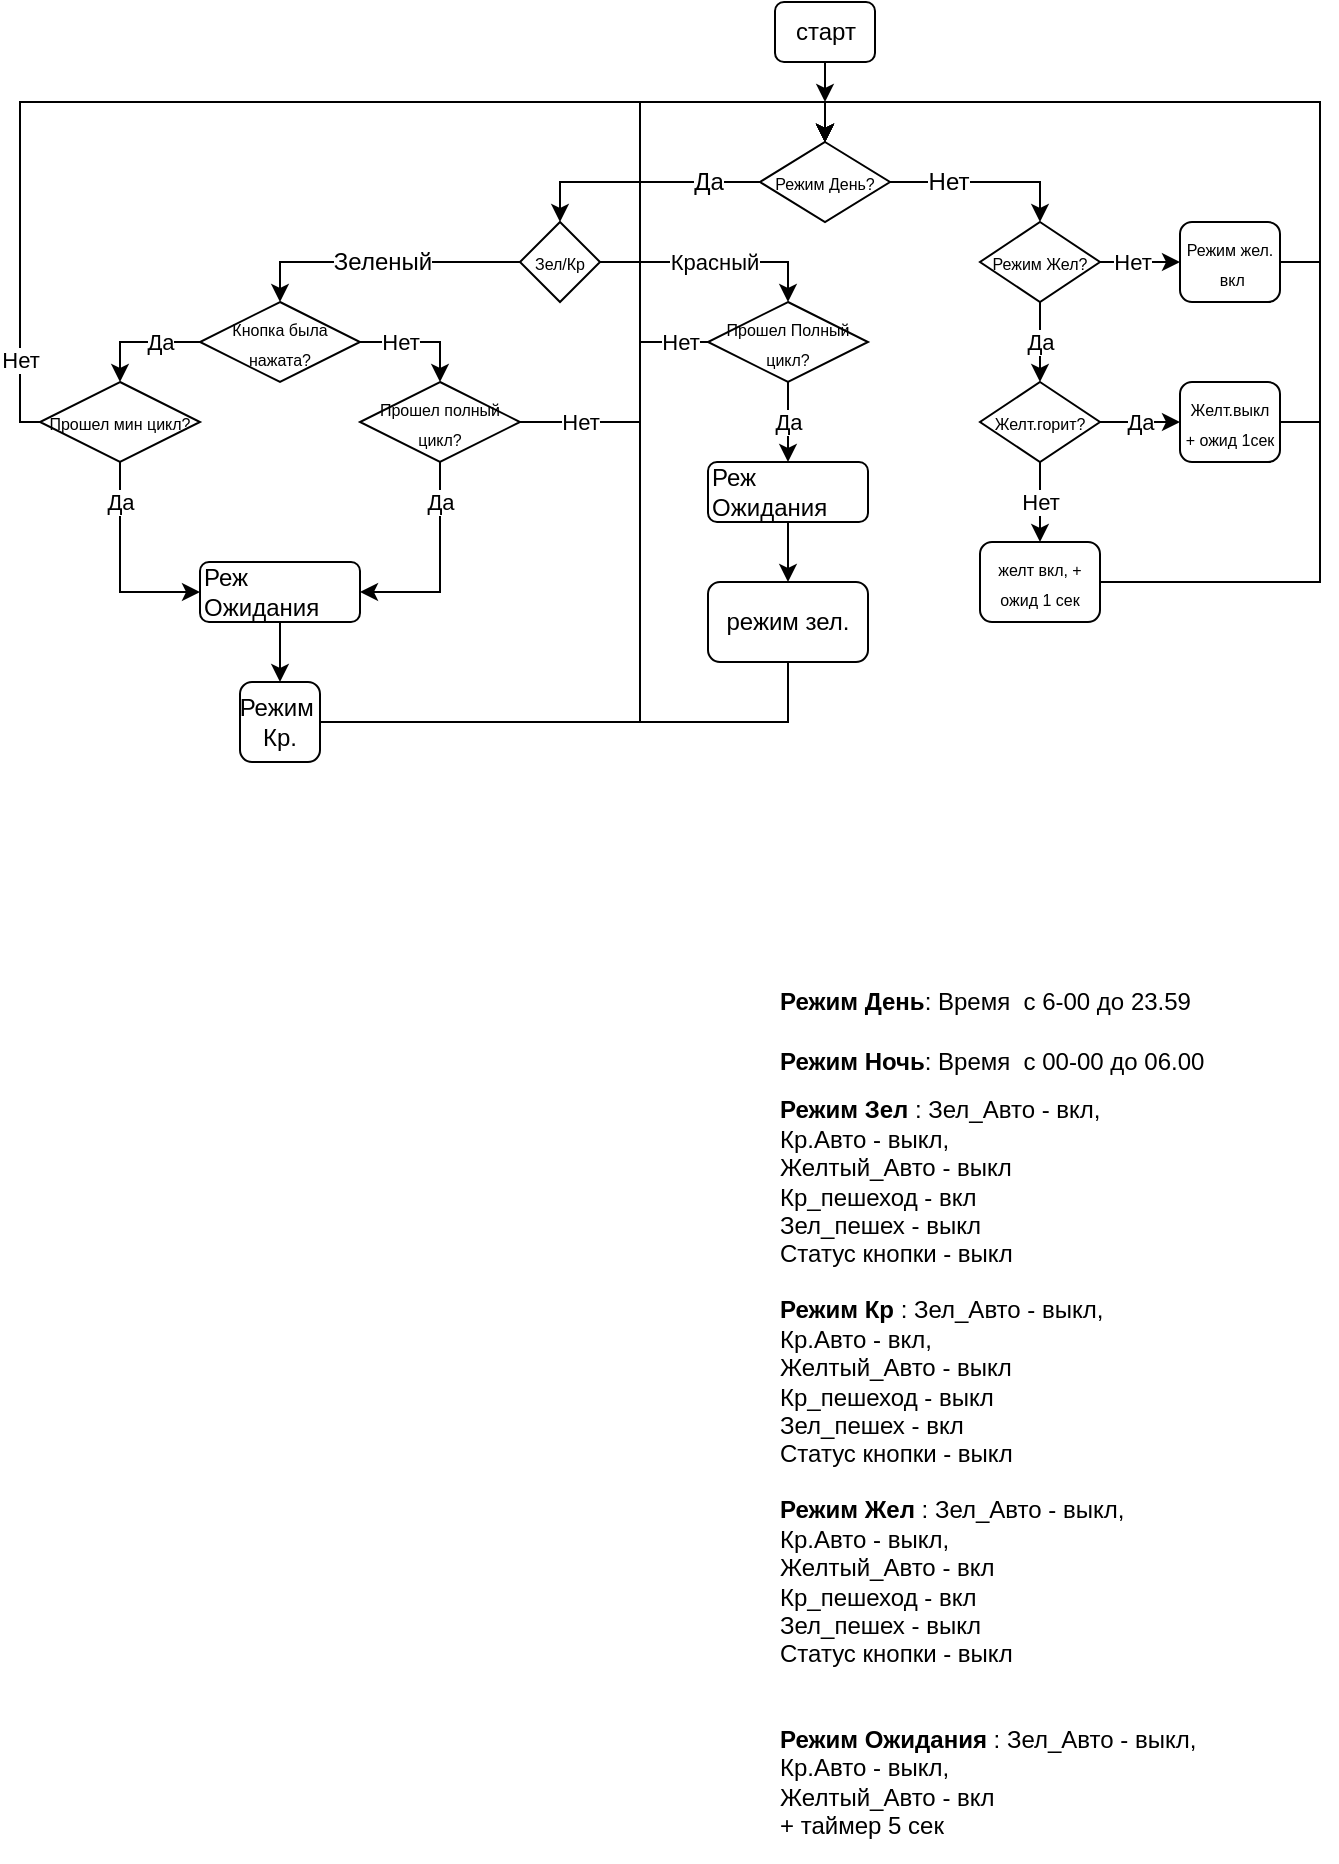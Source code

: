 <mxfile version="12.8.1" type="github">
  <diagram id="C5RBs43oDa-KdzZeNtuy" name="Page-1">
    <mxGraphModel dx="974" dy="532" grid="1" gridSize="10" guides="1" tooltips="1" connect="1" arrows="1" fold="1" page="1" pageScale="1" pageWidth="827" pageHeight="1169" math="0" shadow="0">
      <root>
        <mxCell id="WIyWlLk6GJQsqaUBKTNV-0" />
        <mxCell id="WIyWlLk6GJQsqaUBKTNV-1" parent="WIyWlLk6GJQsqaUBKTNV-0" />
        <mxCell id="rEajUYFTMneR_Y6B__0Q-16" style="edgeStyle=orthogonalEdgeStyle;rounded=0;orthogonalLoop=1;jettySize=auto;html=1;exitX=0.5;exitY=1;exitDx=0;exitDy=0;" edge="1" parent="WIyWlLk6GJQsqaUBKTNV-1" source="P0694vPBtb4spo2mvvnL-0">
          <mxGeometry relative="1" as="geometry">
            <mxPoint x="472.5" y="60" as="targetPoint" />
          </mxGeometry>
        </mxCell>
        <mxCell id="P0694vPBtb4spo2mvvnL-0" value="старт" style="rounded=1;whiteSpace=wrap;html=1;" parent="WIyWlLk6GJQsqaUBKTNV-1" vertex="1">
          <mxGeometry x="447.5" y="10" width="50" height="30" as="geometry" />
        </mxCell>
        <mxCell id="P0694vPBtb4spo2mvvnL-17" style="edgeStyle=orthogonalEdgeStyle;rounded=0;orthogonalLoop=1;jettySize=auto;html=1;exitX=0;exitY=0.5;exitDx=0;exitDy=0;entryX=0.5;entryY=0;entryDx=0;entryDy=0;" parent="WIyWlLk6GJQsqaUBKTNV-1" source="P0694vPBtb4spo2mvvnL-2" target="P0694vPBtb4spo2mvvnL-3" edge="1">
          <mxGeometry relative="1" as="geometry" />
        </mxCell>
        <mxCell id="rEajUYFTMneR_Y6B__0Q-6" style="edgeStyle=orthogonalEdgeStyle;rounded=0;orthogonalLoop=1;jettySize=auto;html=1;exitX=1;exitY=0.5;exitDx=0;exitDy=0;entryX=0.5;entryY=0;entryDx=0;entryDy=0;" edge="1" parent="WIyWlLk6GJQsqaUBKTNV-1" source="P0694vPBtb4spo2mvvnL-2" target="rEajUYFTMneR_Y6B__0Q-0">
          <mxGeometry relative="1" as="geometry" />
        </mxCell>
        <mxCell id="rEajUYFTMneR_Y6B__0Q-34" value="Нет&lt;br&gt;" style="text;html=1;align=center;verticalAlign=middle;resizable=0;points=[];labelBackgroundColor=#ffffff;" vertex="1" connectable="0" parent="rEajUYFTMneR_Y6B__0Q-6">
          <mxGeometry x="-0.386" y="-1" relative="1" as="geometry">
            <mxPoint y="-1" as="offset" />
          </mxGeometry>
        </mxCell>
        <mxCell id="P0694vPBtb4spo2mvvnL-2" value="&lt;font style=&quot;font-size: 8px&quot;&gt;Режим День?&lt;/font&gt;" style="rhombus;whiteSpace=wrap;html=1;" parent="WIyWlLk6GJQsqaUBKTNV-1" vertex="1">
          <mxGeometry x="440" y="80" width="65" height="40" as="geometry" />
        </mxCell>
        <mxCell id="P0694vPBtb4spo2mvvnL-10" style="edgeStyle=orthogonalEdgeStyle;rounded=0;orthogonalLoop=1;jettySize=auto;html=1;exitX=0;exitY=0.5;exitDx=0;exitDy=0;entryX=0.5;entryY=0;entryDx=0;entryDy=0;" parent="WIyWlLk6GJQsqaUBKTNV-1" source="P0694vPBtb4spo2mvvnL-3" target="P0694vPBtb4spo2mvvnL-5" edge="1">
          <mxGeometry relative="1" as="geometry">
            <mxPoint x="200" y="139.765" as="targetPoint" />
          </mxGeometry>
        </mxCell>
        <mxCell id="rEajUYFTMneR_Y6B__0Q-35" value="Зеленый" style="text;html=1;align=center;verticalAlign=middle;resizable=0;points=[];labelBackgroundColor=#ffffff;" vertex="1" connectable="0" parent="P0694vPBtb4spo2mvvnL-10">
          <mxGeometry x="-0.012" relative="1" as="geometry">
            <mxPoint as="offset" />
          </mxGeometry>
        </mxCell>
        <mxCell id="P0694vPBtb4spo2mvvnL-20" value="Красный&lt;br&gt;" style="edgeStyle=orthogonalEdgeStyle;rounded=0;orthogonalLoop=1;jettySize=auto;html=1;exitX=1;exitY=0.5;exitDx=0;exitDy=0;entryX=0.5;entryY=0;entryDx=0;entryDy=0;" parent="WIyWlLk6GJQsqaUBKTNV-1" source="P0694vPBtb4spo2mvvnL-3" target="P0694vPBtb4spo2mvvnL-19" edge="1">
          <mxGeometry relative="1" as="geometry" />
        </mxCell>
        <mxCell id="P0694vPBtb4spo2mvvnL-3" value="&lt;font style=&quot;font-size: 8px&quot;&gt;Зел/Кр&lt;/font&gt;" style="rhombus;whiteSpace=wrap;html=1;" parent="WIyWlLk6GJQsqaUBKTNV-1" vertex="1">
          <mxGeometry x="320" y="120" width="40" height="40" as="geometry" />
        </mxCell>
        <mxCell id="P0694vPBtb4spo2mvvnL-11" value="Да&lt;br&gt;" style="edgeStyle=orthogonalEdgeStyle;rounded=0;orthogonalLoop=1;jettySize=auto;html=1;exitX=0;exitY=0.5;exitDx=0;exitDy=0;entryX=0.5;entryY=0;entryDx=0;entryDy=0;" parent="WIyWlLk6GJQsqaUBKTNV-1" source="P0694vPBtb4spo2mvvnL-5" target="P0694vPBtb4spo2mvvnL-6" edge="1">
          <mxGeometry x="-0.333" relative="1" as="geometry">
            <mxPoint x="120" y="179.765" as="targetPoint" />
            <mxPoint as="offset" />
          </mxGeometry>
        </mxCell>
        <mxCell id="P0694vPBtb4spo2mvvnL-12" value="Нет" style="edgeStyle=orthogonalEdgeStyle;rounded=0;orthogonalLoop=1;jettySize=auto;html=1;exitX=1;exitY=0.5;exitDx=0;exitDy=0;entryX=0.5;entryY=0;entryDx=0;entryDy=0;" parent="WIyWlLk6GJQsqaUBKTNV-1" source="P0694vPBtb4spo2mvvnL-5" target="P0694vPBtb4spo2mvvnL-8" edge="1">
          <mxGeometry x="-0.333" relative="1" as="geometry">
            <mxPoint x="280.0" y="179.765" as="targetPoint" />
            <Array as="points">
              <mxPoint x="280" y="180" />
            </Array>
            <mxPoint as="offset" />
          </mxGeometry>
        </mxCell>
        <mxCell id="P0694vPBtb4spo2mvvnL-5" value="&lt;font style=&quot;font-size: 8px&quot;&gt;Кнопка была нажата?&lt;/font&gt;" style="rhombus;whiteSpace=wrap;html=1;" parent="WIyWlLk6GJQsqaUBKTNV-1" vertex="1">
          <mxGeometry x="160" y="160" width="80" height="40" as="geometry" />
        </mxCell>
        <mxCell id="P0694vPBtb4spo2mvvnL-15" value="Нет" style="edgeStyle=orthogonalEdgeStyle;rounded=0;orthogonalLoop=1;jettySize=auto;html=1;exitX=0;exitY=0.5;exitDx=0;exitDy=0;entryX=0.5;entryY=0;entryDx=0;entryDy=0;" parent="WIyWlLk6GJQsqaUBKTNV-1" source="P0694vPBtb4spo2mvvnL-6" target="P0694vPBtb4spo2mvvnL-2" edge="1">
          <mxGeometry x="-0.86" relative="1" as="geometry">
            <mxPoint x="60" y="57.647" as="targetPoint" />
            <Array as="points">
              <mxPoint x="70" y="220" />
              <mxPoint x="70" y="60" />
              <mxPoint x="473" y="60" />
            </Array>
            <mxPoint as="offset" />
          </mxGeometry>
        </mxCell>
        <mxCell id="P0694vPBtb4spo2mvvnL-6" value="&lt;font style=&quot;font-size: 8px&quot;&gt;Прошел мин цикл?&lt;/font&gt;" style="rhombus;whiteSpace=wrap;html=1;" parent="WIyWlLk6GJQsqaUBKTNV-1" vertex="1">
          <mxGeometry x="80" y="200" width="80" height="40" as="geometry" />
        </mxCell>
        <mxCell id="rEajUYFTMneR_Y6B__0Q-29" style="edgeStyle=orthogonalEdgeStyle;rounded=0;orthogonalLoop=1;jettySize=auto;html=1;exitX=1;exitY=0.5;exitDx=0;exitDy=0;entryX=0.5;entryY=0;entryDx=0;entryDy=0;" edge="1" parent="WIyWlLk6GJQsqaUBKTNV-1" source="P0694vPBtb4spo2mvvnL-7" target="P0694vPBtb4spo2mvvnL-2">
          <mxGeometry relative="1" as="geometry">
            <Array as="points">
              <mxPoint x="380" y="370" />
              <mxPoint x="380" y="60" />
              <mxPoint x="473" y="60" />
            </Array>
          </mxGeometry>
        </mxCell>
        <mxCell id="P0694vPBtb4spo2mvvnL-7" value="Режим&amp;nbsp; Кр." style="rounded=1;whiteSpace=wrap;html=1;" parent="WIyWlLk6GJQsqaUBKTNV-1" vertex="1">
          <mxGeometry x="180" y="350" width="40" height="40" as="geometry" />
        </mxCell>
        <mxCell id="P0694vPBtb4spo2mvvnL-14" value="Да" style="edgeStyle=orthogonalEdgeStyle;rounded=0;orthogonalLoop=1;jettySize=auto;html=1;exitX=0.5;exitY=1;exitDx=0;exitDy=0;entryX=1;entryY=0.5;entryDx=0;entryDy=0;" parent="WIyWlLk6GJQsqaUBKTNV-1" source="P0694vPBtb4spo2mvvnL-8" target="rEajUYFTMneR_Y6B__0Q-25" edge="1">
          <mxGeometry x="-0.619" relative="1" as="geometry">
            <mxPoint x="280.118" y="310.0" as="targetPoint" />
            <mxPoint as="offset" />
          </mxGeometry>
        </mxCell>
        <mxCell id="P0694vPBtb4spo2mvvnL-16" value="Нет" style="edgeStyle=orthogonalEdgeStyle;rounded=0;orthogonalLoop=1;jettySize=auto;html=1;exitX=1;exitY=0.5;exitDx=0;exitDy=0;entryX=0.5;entryY=0;entryDx=0;entryDy=0;" parent="WIyWlLk6GJQsqaUBKTNV-1" source="P0694vPBtb4spo2mvvnL-8" target="P0694vPBtb4spo2mvvnL-2" edge="1">
          <mxGeometry x="-0.82" relative="1" as="geometry">
            <mxPoint as="offset" />
          </mxGeometry>
        </mxCell>
        <mxCell id="P0694vPBtb4spo2mvvnL-8" value="&lt;font style=&quot;font-size: 8px&quot;&gt;Прошел полный цикл?&lt;/font&gt;" style="rhombus;whiteSpace=wrap;html=1;" parent="WIyWlLk6GJQsqaUBKTNV-1" vertex="1">
          <mxGeometry x="240" y="200" width="80" height="40" as="geometry" />
        </mxCell>
        <mxCell id="P0694vPBtb4spo2mvvnL-22" value="Да" style="edgeStyle=orthogonalEdgeStyle;rounded=0;orthogonalLoop=1;jettySize=auto;html=1;exitX=0.5;exitY=1;exitDx=0;exitDy=0;entryX=0.5;entryY=0;entryDx=0;entryDy=0;" parent="WIyWlLk6GJQsqaUBKTNV-1" source="P0694vPBtb4spo2mvvnL-19" target="rEajUYFTMneR_Y6B__0Q-30" edge="1">
          <mxGeometry relative="1" as="geometry" />
        </mxCell>
        <mxCell id="P0694vPBtb4spo2mvvnL-25" value="Нет" style="edgeStyle=orthogonalEdgeStyle;rounded=0;orthogonalLoop=1;jettySize=auto;html=1;exitX=0;exitY=0.5;exitDx=0;exitDy=0;entryX=0.5;entryY=0;entryDx=0;entryDy=0;" parent="WIyWlLk6GJQsqaUBKTNV-1" source="P0694vPBtb4spo2mvvnL-19" target="P0694vPBtb4spo2mvvnL-2" edge="1">
          <mxGeometry x="-0.895" relative="1" as="geometry">
            <Array as="points">
              <mxPoint x="380" y="180" />
              <mxPoint x="380" y="60" />
              <mxPoint x="472" y="60" />
            </Array>
            <mxPoint as="offset" />
          </mxGeometry>
        </mxCell>
        <mxCell id="P0694vPBtb4spo2mvvnL-19" value="&lt;font style=&quot;font-size: 8px&quot;&gt;Прошел Полный цикл?&lt;/font&gt;" style="rhombus;whiteSpace=wrap;html=1;" parent="WIyWlLk6GJQsqaUBKTNV-1" vertex="1">
          <mxGeometry x="414" y="160" width="80" height="40" as="geometry" />
        </mxCell>
        <mxCell id="rEajUYFTMneR_Y6B__0Q-17" style="edgeStyle=orthogonalEdgeStyle;rounded=0;orthogonalLoop=1;jettySize=auto;html=1;exitX=0.5;exitY=1;exitDx=0;exitDy=0;entryX=0.5;entryY=0;entryDx=0;entryDy=0;" edge="1" parent="WIyWlLk6GJQsqaUBKTNV-1" source="P0694vPBtb4spo2mvvnL-21" target="P0694vPBtb4spo2mvvnL-2">
          <mxGeometry relative="1" as="geometry">
            <Array as="points">
              <mxPoint x="454" y="370" />
              <mxPoint x="380" y="370" />
              <mxPoint x="380" y="60" />
              <mxPoint x="473" y="60" />
            </Array>
          </mxGeometry>
        </mxCell>
        <mxCell id="rEajUYFTMneR_Y6B__0Q-33" value="Да" style="text;html=1;align=center;verticalAlign=middle;resizable=0;points=[];labelBackgroundColor=#ffffff;" vertex="1" connectable="0" parent="rEajUYFTMneR_Y6B__0Q-17">
          <mxGeometry x="0.419" y="3" relative="1" as="geometry">
            <mxPoint x="37" y="-0.67" as="offset" />
          </mxGeometry>
        </mxCell>
        <mxCell id="P0694vPBtb4spo2mvvnL-21" value="режим зел." style="rounded=1;whiteSpace=wrap;html=1;" parent="WIyWlLk6GJQsqaUBKTNV-1" vertex="1">
          <mxGeometry x="414" y="300" width="80" height="40" as="geometry" />
        </mxCell>
        <mxCell id="rEajUYFTMneR_Y6B__0Q-4" value="Нет" style="edgeStyle=orthogonalEdgeStyle;rounded=0;orthogonalLoop=1;jettySize=auto;html=1;exitX=1;exitY=0.5;exitDx=0;exitDy=0;entryX=0;entryY=0.5;entryDx=0;entryDy=0;" edge="1" parent="WIyWlLk6GJQsqaUBKTNV-1" source="rEajUYFTMneR_Y6B__0Q-0" target="rEajUYFTMneR_Y6B__0Q-3">
          <mxGeometry x="-0.2" relative="1" as="geometry">
            <mxPoint as="offset" />
          </mxGeometry>
        </mxCell>
        <mxCell id="rEajUYFTMneR_Y6B__0Q-15" value="Да" style="edgeStyle=orthogonalEdgeStyle;rounded=0;orthogonalLoop=1;jettySize=auto;html=1;exitX=0.5;exitY=1;exitDx=0;exitDy=0;entryX=0.5;entryY=0;entryDx=0;entryDy=0;" edge="1" parent="WIyWlLk6GJQsqaUBKTNV-1" source="rEajUYFTMneR_Y6B__0Q-0" target="rEajUYFTMneR_Y6B__0Q-8">
          <mxGeometry relative="1" as="geometry" />
        </mxCell>
        <mxCell id="rEajUYFTMneR_Y6B__0Q-0" value="&lt;font style=&quot;font-size: 8px&quot;&gt;Режим Жел?&lt;/font&gt;" style="rhombus;whiteSpace=wrap;html=1;" vertex="1" parent="WIyWlLk6GJQsqaUBKTNV-1">
          <mxGeometry x="550" y="120" width="60" height="40" as="geometry" />
        </mxCell>
        <mxCell id="rEajUYFTMneR_Y6B__0Q-5" style="edgeStyle=orthogonalEdgeStyle;rounded=0;orthogonalLoop=1;jettySize=auto;html=1;exitX=1;exitY=0.5;exitDx=0;exitDy=0;entryX=0.5;entryY=0;entryDx=0;entryDy=0;" edge="1" parent="WIyWlLk6GJQsqaUBKTNV-1" source="rEajUYFTMneR_Y6B__0Q-3" target="P0694vPBtb4spo2mvvnL-2">
          <mxGeometry relative="1" as="geometry" />
        </mxCell>
        <mxCell id="rEajUYFTMneR_Y6B__0Q-3" value="&lt;font style=&quot;font-size: 8px&quot;&gt;Режим жел.&lt;br&gt;&amp;nbsp;вкл&lt;/font&gt;" style="rounded=1;whiteSpace=wrap;html=1;" vertex="1" parent="WIyWlLk6GJQsqaUBKTNV-1">
          <mxGeometry x="650" y="120" width="50" height="40" as="geometry" />
        </mxCell>
        <mxCell id="rEajUYFTMneR_Y6B__0Q-10" value="Нет" style="edgeStyle=orthogonalEdgeStyle;rounded=0;orthogonalLoop=1;jettySize=auto;html=1;exitX=0.5;exitY=1;exitDx=0;exitDy=0;entryX=0.5;entryY=0;entryDx=0;entryDy=0;" edge="1" parent="WIyWlLk6GJQsqaUBKTNV-1" source="rEajUYFTMneR_Y6B__0Q-8" target="rEajUYFTMneR_Y6B__0Q-9">
          <mxGeometry relative="1" as="geometry" />
        </mxCell>
        <mxCell id="rEajUYFTMneR_Y6B__0Q-13" value="Да" style="edgeStyle=orthogonalEdgeStyle;rounded=0;orthogonalLoop=1;jettySize=auto;html=1;exitX=1;exitY=0.5;exitDx=0;exitDy=0;entryX=0;entryY=0.5;entryDx=0;entryDy=0;" edge="1" parent="WIyWlLk6GJQsqaUBKTNV-1" source="rEajUYFTMneR_Y6B__0Q-8" target="rEajUYFTMneR_Y6B__0Q-12">
          <mxGeometry relative="1" as="geometry">
            <mxPoint as="offset" />
          </mxGeometry>
        </mxCell>
        <mxCell id="rEajUYFTMneR_Y6B__0Q-8" value="&lt;font style=&quot;font-size: 8px&quot;&gt;Желт.горит?&lt;/font&gt;" style="rhombus;whiteSpace=wrap;html=1;" vertex="1" parent="WIyWlLk6GJQsqaUBKTNV-1">
          <mxGeometry x="550" y="200" width="60" height="40" as="geometry" />
        </mxCell>
        <mxCell id="rEajUYFTMneR_Y6B__0Q-11" style="edgeStyle=orthogonalEdgeStyle;rounded=0;orthogonalLoop=1;jettySize=auto;html=1;exitX=1;exitY=0.5;exitDx=0;exitDy=0;entryX=0.5;entryY=0;entryDx=0;entryDy=0;" edge="1" parent="WIyWlLk6GJQsqaUBKTNV-1" source="rEajUYFTMneR_Y6B__0Q-9" target="P0694vPBtb4spo2mvvnL-2">
          <mxGeometry relative="1" as="geometry">
            <Array as="points">
              <mxPoint x="720" y="300" />
              <mxPoint x="720" y="60" />
              <mxPoint x="473" y="60" />
            </Array>
          </mxGeometry>
        </mxCell>
        <mxCell id="rEajUYFTMneR_Y6B__0Q-9" value="&lt;font style=&quot;font-size: 8px&quot;&gt;желт вкл, +&lt;br&gt;ожид 1 сек&lt;/font&gt;" style="rounded=1;whiteSpace=wrap;html=1;" vertex="1" parent="WIyWlLk6GJQsqaUBKTNV-1">
          <mxGeometry x="550" y="280" width="60" height="40" as="geometry" />
        </mxCell>
        <mxCell id="rEajUYFTMneR_Y6B__0Q-14" style="edgeStyle=orthogonalEdgeStyle;rounded=0;orthogonalLoop=1;jettySize=auto;html=1;exitX=1;exitY=0.5;exitDx=0;exitDy=0;entryX=0.5;entryY=0;entryDx=0;entryDy=0;" edge="1" parent="WIyWlLk6GJQsqaUBKTNV-1" source="rEajUYFTMneR_Y6B__0Q-12" target="P0694vPBtb4spo2mvvnL-2">
          <mxGeometry relative="1" as="geometry">
            <Array as="points">
              <mxPoint x="720" y="220" />
              <mxPoint x="720" y="60" />
              <mxPoint x="473" y="60" />
            </Array>
          </mxGeometry>
        </mxCell>
        <mxCell id="rEajUYFTMneR_Y6B__0Q-12" value="&lt;font style=&quot;font-size: 8px&quot;&gt;Желт.выкл&lt;br&gt;+ ожид 1сек&lt;/font&gt;" style="rounded=1;whiteSpace=wrap;html=1;" vertex="1" parent="WIyWlLk6GJQsqaUBKTNV-1">
          <mxGeometry x="650" y="200" width="50" height="40" as="geometry" />
        </mxCell>
        <mxCell id="rEajUYFTMneR_Y6B__0Q-18" value="&lt;b&gt;Режим День&lt;/b&gt;: Время&amp;nbsp; с 6-00 до 23.59" style="text;html=1;strokeColor=none;fillColor=none;align=left;verticalAlign=middle;whiteSpace=wrap;rounded=0;" vertex="1" parent="WIyWlLk6GJQsqaUBKTNV-1">
          <mxGeometry x="447.5" y="500" width="240" height="20" as="geometry" />
        </mxCell>
        <mxCell id="rEajUYFTMneR_Y6B__0Q-19" value="&lt;b&gt;Режим Ночь&lt;/b&gt;: Время&amp;nbsp; с 00-00 до 06.00" style="text;html=1;strokeColor=none;fillColor=none;align=left;verticalAlign=middle;whiteSpace=wrap;rounded=0;" vertex="1" parent="WIyWlLk6GJQsqaUBKTNV-1">
          <mxGeometry x="447.5" y="530" width="240" height="20" as="geometry" />
        </mxCell>
        <mxCell id="rEajUYFTMneR_Y6B__0Q-22" value="&lt;b&gt;Режим Зел&lt;/b&gt; : Зел_Авто - вкл, &lt;br&gt;Кр.Авто - выкл, &lt;br&gt;Желтый_Авто - выкл&lt;br&gt;Кр_пешеход - вкл&lt;br&gt;Зел_пешех - выкл&lt;br&gt;Статус кнопки - выкл" style="text;html=1;strokeColor=none;fillColor=none;align=left;verticalAlign=middle;whiteSpace=wrap;rounded=0;" vertex="1" parent="WIyWlLk6GJQsqaUBKTNV-1">
          <mxGeometry x="447.5" y="560" width="240" height="80" as="geometry" />
        </mxCell>
        <mxCell id="rEajUYFTMneR_Y6B__0Q-23" value="&lt;b&gt;Режим Кр&lt;/b&gt; : Зел_Авто - выкл, &lt;br&gt;Кр.Авто - вкл, &lt;br&gt;Желтый_Авто - выкл&lt;br&gt;Кр_пешеход - выкл&lt;br&gt;Зел_пешех - вкл&lt;br&gt;Статус кнопки - выкл" style="text;html=1;strokeColor=none;fillColor=none;align=left;verticalAlign=middle;whiteSpace=wrap;rounded=0;" vertex="1" parent="WIyWlLk6GJQsqaUBKTNV-1">
          <mxGeometry x="447.5" y="660" width="240" height="80" as="geometry" />
        </mxCell>
        <mxCell id="rEajUYFTMneR_Y6B__0Q-24" value="&lt;b&gt;Режим Жел&lt;/b&gt; : Зел_Авто - выкл, &lt;br&gt;Кр.Авто - выкл, &lt;br&gt;Желтый_Авто - вкл&lt;br&gt;Кр_пешеход - вкл&lt;br&gt;Зел_пешех - выкл&lt;br&gt;Статус кнопки - выкл" style="text;html=1;strokeColor=none;fillColor=none;align=left;verticalAlign=middle;whiteSpace=wrap;rounded=0;" vertex="1" parent="WIyWlLk6GJQsqaUBKTNV-1">
          <mxGeometry x="447.5" y="760" width="240" height="80" as="geometry" />
        </mxCell>
        <mxCell id="rEajUYFTMneR_Y6B__0Q-28" style="edgeStyle=orthogonalEdgeStyle;rounded=0;orthogonalLoop=1;jettySize=auto;html=1;exitX=0.5;exitY=1;exitDx=0;exitDy=0;entryX=0.5;entryY=0;entryDx=0;entryDy=0;" edge="1" parent="WIyWlLk6GJQsqaUBKTNV-1" source="rEajUYFTMneR_Y6B__0Q-25" target="P0694vPBtb4spo2mvvnL-7">
          <mxGeometry relative="1" as="geometry" />
        </mxCell>
        <mxCell id="rEajUYFTMneR_Y6B__0Q-25" value="Реж Ожидания" style="rounded=1;whiteSpace=wrap;html=1;align=left;" vertex="1" parent="WIyWlLk6GJQsqaUBKTNV-1">
          <mxGeometry x="160" y="290" width="80" height="30" as="geometry" />
        </mxCell>
        <mxCell id="rEajUYFTMneR_Y6B__0Q-26" value="Да&lt;br&gt;" style="edgeStyle=orthogonalEdgeStyle;rounded=0;orthogonalLoop=1;jettySize=auto;html=1;exitX=0.5;exitY=1;exitDx=0;exitDy=0;entryX=0;entryY=0.5;entryDx=0;entryDy=0;" edge="1" parent="WIyWlLk6GJQsqaUBKTNV-1" source="P0694vPBtb4spo2mvvnL-6" target="rEajUYFTMneR_Y6B__0Q-25">
          <mxGeometry x="-0.619" relative="1" as="geometry">
            <mxPoint x="180" y="300" as="targetPoint" />
            <mxPoint x="120" y="240" as="sourcePoint" />
            <mxPoint as="offset" />
          </mxGeometry>
        </mxCell>
        <mxCell id="rEajUYFTMneR_Y6B__0Q-31" style="edgeStyle=orthogonalEdgeStyle;rounded=0;orthogonalLoop=1;jettySize=auto;html=1;exitX=0.5;exitY=1;exitDx=0;exitDy=0;entryX=0.5;entryY=0;entryDx=0;entryDy=0;" edge="1" parent="WIyWlLk6GJQsqaUBKTNV-1" source="rEajUYFTMneR_Y6B__0Q-30" target="P0694vPBtb4spo2mvvnL-21">
          <mxGeometry relative="1" as="geometry" />
        </mxCell>
        <mxCell id="rEajUYFTMneR_Y6B__0Q-30" value="Реж Ожидания" style="rounded=1;whiteSpace=wrap;html=1;align=left;" vertex="1" parent="WIyWlLk6GJQsqaUBKTNV-1">
          <mxGeometry x="414" y="240" width="80" height="30" as="geometry" />
        </mxCell>
        <mxCell id="rEajUYFTMneR_Y6B__0Q-32" value="&lt;b&gt;Режим Ожидания&lt;/b&gt;&amp;nbsp;: Зел_Авто - выкл, &lt;br&gt;Кр.Авто - выкл, &lt;br&gt;Желтый_Авто - вкл&lt;br&gt;+ таймер 5 сек" style="text;html=1;strokeColor=none;fillColor=none;align=left;verticalAlign=middle;whiteSpace=wrap;rounded=0;" vertex="1" parent="WIyWlLk6GJQsqaUBKTNV-1">
          <mxGeometry x="447.5" y="860" width="240" height="80" as="geometry" />
        </mxCell>
      </root>
    </mxGraphModel>
  </diagram>
</mxfile>
